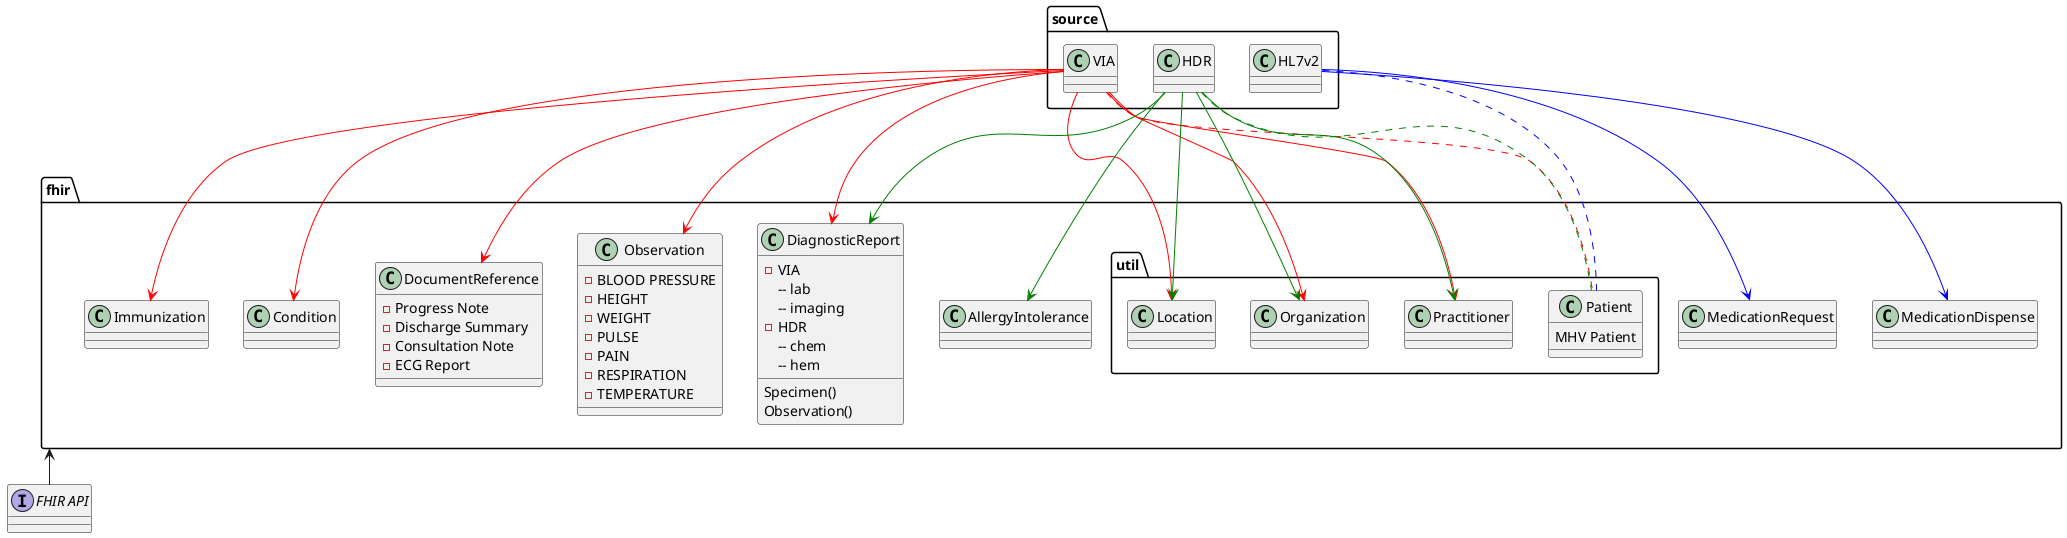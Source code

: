 @startuml
skinparam svgDimensionStyle false

package source {
    class source.HDR
    class source.VIA
    class source.HL7v2
}

package fhir {
    package util {
        class fhir.util.Patient {
MHV Patient 
             }
        class fhir.util.Practitioner
        class fhir.util.Location
        class fhir.util.Organization
    }
    class fhir.AllergyIntolerance
    class fhir.Immunization
    class fhir.Condition
    class fhir.DiagnosticReport {
        - VIA
        -- lab
        -- imaging
        - HDR
        -- chem 
        -- hem 
        Specimen()
        Observation()
    }
    class fhir.DocumentReference {
        - Progress Note 
        - Discharge Summary
        - Consultation Note
        - ECG Report
    }
    class fhir.Observation {
        - BLOOD PRESSURE 
        - HEIGHT
        - WEIGHT
        - PULSE 
        - PAIN 
        - RESPIRATION 
        - TEMPERATURE 
    }
    class fhir.MedicationRequest
    class fhir.MedicationDispense
}

source.HL7v2 -[#blue]down-> fhir.MedicationRequest
source.HL7v2 -[#blue]down-> fhir.MedicationDispense
source.HL7v2 ..[#blue]down. fhir.util.Patient

source.VIA ..[#red]down. fhir.util.Patient
source.VIA -[#red]down-> fhir.util.Practitioner
source.VIA -[#red]down-> fhir.util.Location
source.VIA -[#red]down-> fhir.util.Organization
source.VIA -[#red]down-> fhir.Observation
source.VIA -[#red]down-> fhir.DiagnosticReport

source.VIA -[#red]down-> fhir.Condition
source.VIA -[#red]down-> fhir.DocumentReference
source.VIA -[#red]down-> fhir.Immunization

source.HDR -[#green]down-> fhir.DiagnosticReport
source.HDR -[#green]down-> fhir.AllergyIntolerance

source.HDR ..[#green]down. fhir.util.Patient
source.HDR -[#green]down-> fhir.util.Practitioner
source.HDR -[#green]down-> fhir.util.Location
source.HDR -[#green]down-> fhir.util.Organization

interface "FHIR API" as API 
API -up-> fhir

@enduml